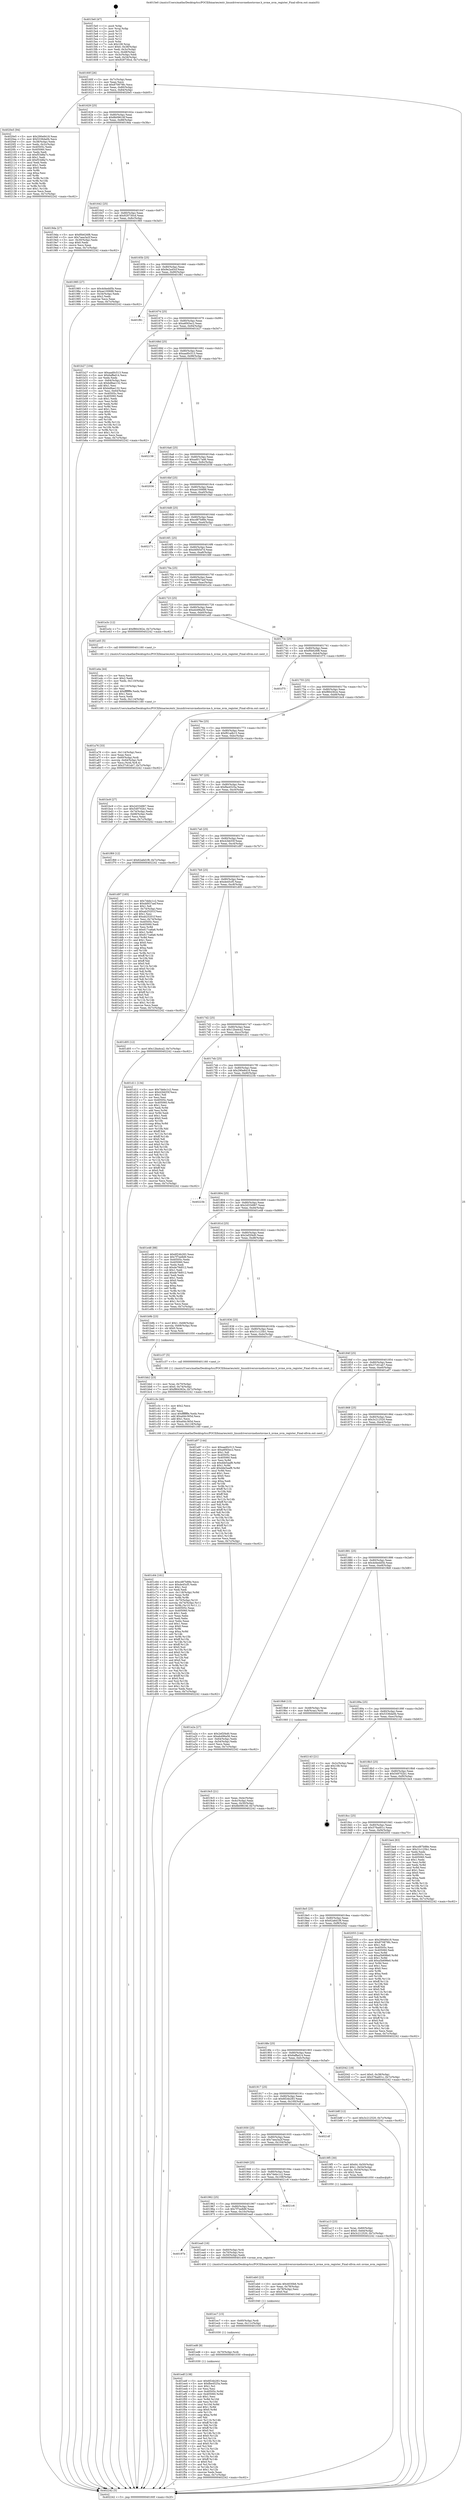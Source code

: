 digraph "0x4015e0" {
  label = "0x4015e0 (/mnt/c/Users/mathe/Desktop/tcc/POCII/binaries/extr_linuxdriversnvmehostnvme.h_nvme_nvm_register_Final-ollvm.out::main(0))"
  labelloc = "t"
  node[shape=record]

  Entry [label="",width=0.3,height=0.3,shape=circle,fillcolor=black,style=filled]
  "0x40160f" [label="{
     0x40160f [26]\l
     | [instrs]\l
     &nbsp;&nbsp;0x40160f \<+3\>: mov -0x7c(%rbp),%eax\l
     &nbsp;&nbsp;0x401612 \<+2\>: mov %eax,%ecx\l
     &nbsp;&nbsp;0x401614 \<+6\>: sub $0x870879fc,%ecx\l
     &nbsp;&nbsp;0x40161a \<+3\>: mov %eax,-0x80(%rbp)\l
     &nbsp;&nbsp;0x40161d \<+6\>: mov %ecx,-0x84(%rbp)\l
     &nbsp;&nbsp;0x401623 \<+6\>: je 00000000004020e5 \<main+0xb05\>\l
  }"]
  "0x4020e5" [label="{
     0x4020e5 [94]\l
     | [instrs]\l
     &nbsp;&nbsp;0x4020e5 \<+5\>: mov $0x290e8418,%eax\l
     &nbsp;&nbsp;0x4020ea \<+5\>: mov $0x5336da0b,%ecx\l
     &nbsp;&nbsp;0x4020ef \<+3\>: mov -0x38(%rbp),%edx\l
     &nbsp;&nbsp;0x4020f2 \<+3\>: mov %edx,-0x2c(%rbp)\l
     &nbsp;&nbsp;0x4020f5 \<+7\>: mov 0x40505c,%edx\l
     &nbsp;&nbsp;0x4020fc \<+7\>: mov 0x405060,%esi\l
     &nbsp;&nbsp;0x402103 \<+2\>: mov %edx,%edi\l
     &nbsp;&nbsp;0x402105 \<+6\>: sub $0xf53d8a7c,%edi\l
     &nbsp;&nbsp;0x40210b \<+3\>: sub $0x1,%edi\l
     &nbsp;&nbsp;0x40210e \<+6\>: add $0xf53d8a7c,%edi\l
     &nbsp;&nbsp;0x402114 \<+3\>: imul %edi,%edx\l
     &nbsp;&nbsp;0x402117 \<+3\>: and $0x1,%edx\l
     &nbsp;&nbsp;0x40211a \<+3\>: cmp $0x0,%edx\l
     &nbsp;&nbsp;0x40211d \<+4\>: sete %r8b\l
     &nbsp;&nbsp;0x402121 \<+3\>: cmp $0xa,%esi\l
     &nbsp;&nbsp;0x402124 \<+4\>: setl %r9b\l
     &nbsp;&nbsp;0x402128 \<+3\>: mov %r8b,%r10b\l
     &nbsp;&nbsp;0x40212b \<+3\>: and %r9b,%r10b\l
     &nbsp;&nbsp;0x40212e \<+3\>: xor %r9b,%r8b\l
     &nbsp;&nbsp;0x402131 \<+3\>: or %r8b,%r10b\l
     &nbsp;&nbsp;0x402134 \<+4\>: test $0x1,%r10b\l
     &nbsp;&nbsp;0x402138 \<+3\>: cmovne %ecx,%eax\l
     &nbsp;&nbsp;0x40213b \<+3\>: mov %eax,-0x7c(%rbp)\l
     &nbsp;&nbsp;0x40213e \<+5\>: jmp 0000000000402242 \<main+0xc62\>\l
  }"]
  "0x401629" [label="{
     0x401629 [25]\l
     | [instrs]\l
     &nbsp;&nbsp;0x401629 \<+5\>: jmp 000000000040162e \<main+0x4e\>\l
     &nbsp;&nbsp;0x40162e \<+3\>: mov -0x80(%rbp),%eax\l
     &nbsp;&nbsp;0x401631 \<+5\>: sub $0x8b09616f,%eax\l
     &nbsp;&nbsp;0x401636 \<+6\>: mov %eax,-0x88(%rbp)\l
     &nbsp;&nbsp;0x40163c \<+6\>: je 00000000004019da \<main+0x3fa\>\l
  }"]
  Exit [label="",width=0.3,height=0.3,shape=circle,fillcolor=black,style=filled,peripheries=2]
  "0x4019da" [label="{
     0x4019da [27]\l
     | [instrs]\l
     &nbsp;&nbsp;0x4019da \<+5\>: mov $0xf0b626f8,%eax\l
     &nbsp;&nbsp;0x4019df \<+5\>: mov $0x7aea3a2f,%ecx\l
     &nbsp;&nbsp;0x4019e4 \<+3\>: mov -0x30(%rbp),%edx\l
     &nbsp;&nbsp;0x4019e7 \<+3\>: cmp $0x0,%edx\l
     &nbsp;&nbsp;0x4019ea \<+3\>: cmove %ecx,%eax\l
     &nbsp;&nbsp;0x4019ed \<+3\>: mov %eax,-0x7c(%rbp)\l
     &nbsp;&nbsp;0x4019f0 \<+5\>: jmp 0000000000402242 \<main+0xc62\>\l
  }"]
  "0x401642" [label="{
     0x401642 [25]\l
     | [instrs]\l
     &nbsp;&nbsp;0x401642 \<+5\>: jmp 0000000000401647 \<main+0x67\>\l
     &nbsp;&nbsp;0x401647 \<+3\>: mov -0x80(%rbp),%eax\l
     &nbsp;&nbsp;0x40164a \<+5\>: sub $0x929730cd,%eax\l
     &nbsp;&nbsp;0x40164f \<+6\>: mov %eax,-0x8c(%rbp)\l
     &nbsp;&nbsp;0x401655 \<+6\>: je 0000000000401985 \<main+0x3a5\>\l
  }"]
  "0x401edf" [label="{
     0x401edf [138]\l
     | [instrs]\l
     &nbsp;&nbsp;0x401edf \<+5\>: mov $0x6f24b283,%eax\l
     &nbsp;&nbsp;0x401ee4 \<+5\>: mov $0xfbe4525a,%edx\l
     &nbsp;&nbsp;0x401ee9 \<+2\>: mov $0x1,%cl\l
     &nbsp;&nbsp;0x401eeb \<+2\>: xor %esi,%esi\l
     &nbsp;&nbsp;0x401eed \<+8\>: mov 0x40505c,%r8d\l
     &nbsp;&nbsp;0x401ef5 \<+8\>: mov 0x405060,%r9d\l
     &nbsp;&nbsp;0x401efd \<+3\>: sub $0x1,%esi\l
     &nbsp;&nbsp;0x401f00 \<+3\>: mov %r8d,%r10d\l
     &nbsp;&nbsp;0x401f03 \<+3\>: add %esi,%r10d\l
     &nbsp;&nbsp;0x401f06 \<+4\>: imul %r10d,%r8d\l
     &nbsp;&nbsp;0x401f0a \<+4\>: and $0x1,%r8d\l
     &nbsp;&nbsp;0x401f0e \<+4\>: cmp $0x0,%r8d\l
     &nbsp;&nbsp;0x401f12 \<+4\>: sete %r11b\l
     &nbsp;&nbsp;0x401f16 \<+4\>: cmp $0xa,%r9d\l
     &nbsp;&nbsp;0x401f1a \<+3\>: setl %bl\l
     &nbsp;&nbsp;0x401f1d \<+3\>: mov %r11b,%r14b\l
     &nbsp;&nbsp;0x401f20 \<+4\>: xor $0xff,%r14b\l
     &nbsp;&nbsp;0x401f24 \<+3\>: mov %bl,%r15b\l
     &nbsp;&nbsp;0x401f27 \<+4\>: xor $0xff,%r15b\l
     &nbsp;&nbsp;0x401f2b \<+3\>: xor $0x0,%cl\l
     &nbsp;&nbsp;0x401f2e \<+3\>: mov %r14b,%r12b\l
     &nbsp;&nbsp;0x401f31 \<+4\>: and $0x0,%r12b\l
     &nbsp;&nbsp;0x401f35 \<+3\>: and %cl,%r11b\l
     &nbsp;&nbsp;0x401f38 \<+3\>: mov %r15b,%r13b\l
     &nbsp;&nbsp;0x401f3b \<+4\>: and $0x0,%r13b\l
     &nbsp;&nbsp;0x401f3f \<+2\>: and %cl,%bl\l
     &nbsp;&nbsp;0x401f41 \<+3\>: or %r11b,%r12b\l
     &nbsp;&nbsp;0x401f44 \<+3\>: or %bl,%r13b\l
     &nbsp;&nbsp;0x401f47 \<+3\>: xor %r13b,%r12b\l
     &nbsp;&nbsp;0x401f4a \<+3\>: or %r15b,%r14b\l
     &nbsp;&nbsp;0x401f4d \<+4\>: xor $0xff,%r14b\l
     &nbsp;&nbsp;0x401f51 \<+3\>: or $0x0,%cl\l
     &nbsp;&nbsp;0x401f54 \<+3\>: and %cl,%r14b\l
     &nbsp;&nbsp;0x401f57 \<+3\>: or %r14b,%r12b\l
     &nbsp;&nbsp;0x401f5a \<+4\>: test $0x1,%r12b\l
     &nbsp;&nbsp;0x401f5e \<+3\>: cmovne %edx,%eax\l
     &nbsp;&nbsp;0x401f61 \<+3\>: mov %eax,-0x7c(%rbp)\l
     &nbsp;&nbsp;0x401f64 \<+5\>: jmp 0000000000402242 \<main+0xc62\>\l
  }"]
  "0x401985" [label="{
     0x401985 [27]\l
     | [instrs]\l
     &nbsp;&nbsp;0x401985 \<+5\>: mov $0x4d4edd5b,%eax\l
     &nbsp;&nbsp;0x40198a \<+5\>: mov $0xae100688,%ecx\l
     &nbsp;&nbsp;0x40198f \<+3\>: mov -0x34(%rbp),%edx\l
     &nbsp;&nbsp;0x401992 \<+3\>: cmp $0x2,%edx\l
     &nbsp;&nbsp;0x401995 \<+3\>: cmovne %ecx,%eax\l
     &nbsp;&nbsp;0x401998 \<+3\>: mov %eax,-0x7c(%rbp)\l
     &nbsp;&nbsp;0x40199b \<+5\>: jmp 0000000000402242 \<main+0xc62\>\l
  }"]
  "0x40165b" [label="{
     0x40165b [25]\l
     | [instrs]\l
     &nbsp;&nbsp;0x40165b \<+5\>: jmp 0000000000401660 \<main+0x80\>\l
     &nbsp;&nbsp;0x401660 \<+3\>: mov -0x80(%rbp),%eax\l
     &nbsp;&nbsp;0x401663 \<+5\>: sub $0x9e2a45cf,%eax\l
     &nbsp;&nbsp;0x401668 \<+6\>: mov %eax,-0x90(%rbp)\l
     &nbsp;&nbsp;0x40166e \<+6\>: je 0000000000401f81 \<main+0x9a1\>\l
  }"]
  "0x402242" [label="{
     0x402242 [5]\l
     | [instrs]\l
     &nbsp;&nbsp;0x402242 \<+5\>: jmp 000000000040160f \<main+0x2f\>\l
  }"]
  "0x4015e0" [label="{
     0x4015e0 [47]\l
     | [instrs]\l
     &nbsp;&nbsp;0x4015e0 \<+1\>: push %rbp\l
     &nbsp;&nbsp;0x4015e1 \<+3\>: mov %rsp,%rbp\l
     &nbsp;&nbsp;0x4015e4 \<+2\>: push %r15\l
     &nbsp;&nbsp;0x4015e6 \<+2\>: push %r14\l
     &nbsp;&nbsp;0x4015e8 \<+2\>: push %r13\l
     &nbsp;&nbsp;0x4015ea \<+2\>: push %r12\l
     &nbsp;&nbsp;0x4015ec \<+1\>: push %rbx\l
     &nbsp;&nbsp;0x4015ed \<+7\>: sub $0x108,%rsp\l
     &nbsp;&nbsp;0x4015f4 \<+7\>: movl $0x0,-0x38(%rbp)\l
     &nbsp;&nbsp;0x4015fb \<+3\>: mov %edi,-0x3c(%rbp)\l
     &nbsp;&nbsp;0x4015fe \<+4\>: mov %rsi,-0x48(%rbp)\l
     &nbsp;&nbsp;0x401602 \<+3\>: mov -0x3c(%rbp),%edi\l
     &nbsp;&nbsp;0x401605 \<+3\>: mov %edi,-0x34(%rbp)\l
     &nbsp;&nbsp;0x401608 \<+7\>: movl $0x929730cd,-0x7c(%rbp)\l
  }"]
  "0x401ed6" [label="{
     0x401ed6 [9]\l
     | [instrs]\l
     &nbsp;&nbsp;0x401ed6 \<+4\>: mov -0x70(%rbp),%rdi\l
     &nbsp;&nbsp;0x401eda \<+5\>: call 0000000000401030 \<free@plt\>\l
     | [calls]\l
     &nbsp;&nbsp;0x401030 \{1\} (unknown)\l
  }"]
  "0x401f81" [label="{
     0x401f81\l
  }", style=dashed]
  "0x401674" [label="{
     0x401674 [25]\l
     | [instrs]\l
     &nbsp;&nbsp;0x401674 \<+5\>: jmp 0000000000401679 \<main+0x99\>\l
     &nbsp;&nbsp;0x401679 \<+3\>: mov -0x80(%rbp),%eax\l
     &nbsp;&nbsp;0x40167c \<+5\>: sub $0xa6f45ec2,%eax\l
     &nbsp;&nbsp;0x401681 \<+6\>: mov %eax,-0x94(%rbp)\l
     &nbsp;&nbsp;0x401687 \<+6\>: je 0000000000401b27 \<main+0x547\>\l
  }"]
  "0x401ec7" [label="{
     0x401ec7 [15]\l
     | [instrs]\l
     &nbsp;&nbsp;0x401ec7 \<+4\>: mov -0x60(%rbp),%rdi\l
     &nbsp;&nbsp;0x401ecb \<+6\>: mov %eax,-0x11c(%rbp)\l
     &nbsp;&nbsp;0x401ed1 \<+5\>: call 0000000000401030 \<free@plt\>\l
     | [calls]\l
     &nbsp;&nbsp;0x401030 \{1\} (unknown)\l
  }"]
  "0x401b27" [label="{
     0x401b27 [104]\l
     | [instrs]\l
     &nbsp;&nbsp;0x401b27 \<+5\>: mov $0xaad0c513,%eax\l
     &nbsp;&nbsp;0x401b2c \<+5\>: mov $0x6affad14,%ecx\l
     &nbsp;&nbsp;0x401b31 \<+2\>: xor %edx,%edx\l
     &nbsp;&nbsp;0x401b33 \<+3\>: mov -0x64(%rbp),%esi\l
     &nbsp;&nbsp;0x401b36 \<+6\>: sub $0xbd8ae132,%esi\l
     &nbsp;&nbsp;0x401b3c \<+3\>: add $0x1,%esi\l
     &nbsp;&nbsp;0x401b3f \<+6\>: add $0xbd8ae132,%esi\l
     &nbsp;&nbsp;0x401b45 \<+3\>: mov %esi,-0x64(%rbp)\l
     &nbsp;&nbsp;0x401b48 \<+7\>: mov 0x40505c,%esi\l
     &nbsp;&nbsp;0x401b4f \<+7\>: mov 0x405060,%edi\l
     &nbsp;&nbsp;0x401b56 \<+3\>: sub $0x1,%edx\l
     &nbsp;&nbsp;0x401b59 \<+3\>: mov %esi,%r8d\l
     &nbsp;&nbsp;0x401b5c \<+3\>: add %edx,%r8d\l
     &nbsp;&nbsp;0x401b5f \<+4\>: imul %r8d,%esi\l
     &nbsp;&nbsp;0x401b63 \<+3\>: and $0x1,%esi\l
     &nbsp;&nbsp;0x401b66 \<+3\>: cmp $0x0,%esi\l
     &nbsp;&nbsp;0x401b69 \<+4\>: sete %r9b\l
     &nbsp;&nbsp;0x401b6d \<+3\>: cmp $0xa,%edi\l
     &nbsp;&nbsp;0x401b70 \<+4\>: setl %r10b\l
     &nbsp;&nbsp;0x401b74 \<+3\>: mov %r9b,%r11b\l
     &nbsp;&nbsp;0x401b77 \<+3\>: and %r10b,%r11b\l
     &nbsp;&nbsp;0x401b7a \<+3\>: xor %r10b,%r9b\l
     &nbsp;&nbsp;0x401b7d \<+3\>: or %r9b,%r11b\l
     &nbsp;&nbsp;0x401b80 \<+4\>: test $0x1,%r11b\l
     &nbsp;&nbsp;0x401b84 \<+3\>: cmovne %ecx,%eax\l
     &nbsp;&nbsp;0x401b87 \<+3\>: mov %eax,-0x7c(%rbp)\l
     &nbsp;&nbsp;0x401b8a \<+5\>: jmp 0000000000402242 \<main+0xc62\>\l
  }"]
  "0x40168d" [label="{
     0x40168d [25]\l
     | [instrs]\l
     &nbsp;&nbsp;0x40168d \<+5\>: jmp 0000000000401692 \<main+0xb2\>\l
     &nbsp;&nbsp;0x401692 \<+3\>: mov -0x80(%rbp),%eax\l
     &nbsp;&nbsp;0x401695 \<+5\>: sub $0xaad0c513,%eax\l
     &nbsp;&nbsp;0x40169a \<+6\>: mov %eax,-0x98(%rbp)\l
     &nbsp;&nbsp;0x4016a0 \<+6\>: je 0000000000402158 \<main+0xb78\>\l
  }"]
  "0x401eb0" [label="{
     0x401eb0 [23]\l
     | [instrs]\l
     &nbsp;&nbsp;0x401eb0 \<+10\>: movabs $0x4030b6,%rdi\l
     &nbsp;&nbsp;0x401eba \<+3\>: mov %eax,-0x78(%rbp)\l
     &nbsp;&nbsp;0x401ebd \<+3\>: mov -0x78(%rbp),%esi\l
     &nbsp;&nbsp;0x401ec0 \<+2\>: mov $0x0,%al\l
     &nbsp;&nbsp;0x401ec2 \<+5\>: call 0000000000401040 \<printf@plt\>\l
     | [calls]\l
     &nbsp;&nbsp;0x401040 \{1\} (unknown)\l
  }"]
  "0x402158" [label="{
     0x402158\l
  }", style=dashed]
  "0x4016a6" [label="{
     0x4016a6 [25]\l
     | [instrs]\l
     &nbsp;&nbsp;0x4016a6 \<+5\>: jmp 00000000004016ab \<main+0xcb\>\l
     &nbsp;&nbsp;0x4016ab \<+3\>: mov -0x80(%rbp),%eax\l
     &nbsp;&nbsp;0x4016ae \<+5\>: sub $0xad017ad6,%eax\l
     &nbsp;&nbsp;0x4016b3 \<+6\>: mov %eax,-0x9c(%rbp)\l
     &nbsp;&nbsp;0x4016b9 \<+6\>: je 0000000000402036 \<main+0xa56\>\l
  }"]
  "0x40197b" [label="{
     0x40197b\l
  }", style=dashed]
  "0x402036" [label="{
     0x402036\l
  }", style=dashed]
  "0x4016bf" [label="{
     0x4016bf [25]\l
     | [instrs]\l
     &nbsp;&nbsp;0x4016bf \<+5\>: jmp 00000000004016c4 \<main+0xe4\>\l
     &nbsp;&nbsp;0x4016c4 \<+3\>: mov -0x80(%rbp),%eax\l
     &nbsp;&nbsp;0x4016c7 \<+5\>: sub $0xae100688,%eax\l
     &nbsp;&nbsp;0x4016cc \<+6\>: mov %eax,-0xa0(%rbp)\l
     &nbsp;&nbsp;0x4016d2 \<+6\>: je 00000000004019a0 \<main+0x3c0\>\l
  }"]
  "0x401ea0" [label="{
     0x401ea0 [16]\l
     | [instrs]\l
     &nbsp;&nbsp;0x401ea0 \<+4\>: mov -0x60(%rbp),%rdi\l
     &nbsp;&nbsp;0x401ea4 \<+4\>: mov -0x70(%rbp),%rsi\l
     &nbsp;&nbsp;0x401ea8 \<+3\>: mov -0x50(%rbp),%edx\l
     &nbsp;&nbsp;0x401eab \<+5\>: call 0000000000401400 \<nvme_nvm_register\>\l
     | [calls]\l
     &nbsp;&nbsp;0x401400 \{1\} (/mnt/c/Users/mathe/Desktop/tcc/POCII/binaries/extr_linuxdriversnvmehostnvme.h_nvme_nvm_register_Final-ollvm.out::nvme_nvm_register)\l
  }"]
  "0x4019a0" [label="{
     0x4019a0\l
  }", style=dashed]
  "0x4016d8" [label="{
     0x4016d8 [25]\l
     | [instrs]\l
     &nbsp;&nbsp;0x4016d8 \<+5\>: jmp 00000000004016dd \<main+0xfd\>\l
     &nbsp;&nbsp;0x4016dd \<+3\>: mov -0x80(%rbp),%eax\l
     &nbsp;&nbsp;0x4016e0 \<+5\>: sub $0xcd87b88e,%eax\l
     &nbsp;&nbsp;0x4016e5 \<+6\>: mov %eax,-0xa4(%rbp)\l
     &nbsp;&nbsp;0x4016eb \<+6\>: je 0000000000402171 \<main+0xb91\>\l
  }"]
  "0x401962" [label="{
     0x401962 [25]\l
     | [instrs]\l
     &nbsp;&nbsp;0x401962 \<+5\>: jmp 0000000000401967 \<main+0x387\>\l
     &nbsp;&nbsp;0x401967 \<+3\>: mov -0x80(%rbp),%eax\l
     &nbsp;&nbsp;0x40196a \<+5\>: sub $0x7f7ee8d9,%eax\l
     &nbsp;&nbsp;0x40196f \<+6\>: mov %eax,-0x10c(%rbp)\l
     &nbsp;&nbsp;0x401975 \<+6\>: je 0000000000401ea0 \<main+0x8c0\>\l
  }"]
  "0x402171" [label="{
     0x402171\l
  }", style=dashed]
  "0x4016f1" [label="{
     0x4016f1 [25]\l
     | [instrs]\l
     &nbsp;&nbsp;0x4016f1 \<+5\>: jmp 00000000004016f6 \<main+0x116\>\l
     &nbsp;&nbsp;0x4016f6 \<+3\>: mov -0x80(%rbp),%eax\l
     &nbsp;&nbsp;0x4016f9 \<+5\>: sub $0xd4f45d7d,%eax\l
     &nbsp;&nbsp;0x4016fe \<+6\>: mov %eax,-0xa8(%rbp)\l
     &nbsp;&nbsp;0x401704 \<+6\>: je 0000000000401fd9 \<main+0x9f9\>\l
  }"]
  "0x4021c6" [label="{
     0x4021c6\l
  }", style=dashed]
  "0x401fd9" [label="{
     0x401fd9\l
  }", style=dashed]
  "0x40170a" [label="{
     0x40170a [25]\l
     | [instrs]\l
     &nbsp;&nbsp;0x40170a \<+5\>: jmp 000000000040170f \<main+0x12f\>\l
     &nbsp;&nbsp;0x40170f \<+3\>: mov -0x80(%rbp),%eax\l
     &nbsp;&nbsp;0x401712 \<+5\>: sub $0xdd937aef,%eax\l
     &nbsp;&nbsp;0x401717 \<+6\>: mov %eax,-0xac(%rbp)\l
     &nbsp;&nbsp;0x40171d \<+6\>: je 0000000000401e3c \<main+0x85c\>\l
  }"]
  "0x401c64" [label="{
     0x401c64 [161]\l
     | [instrs]\l
     &nbsp;&nbsp;0x401c64 \<+5\>: mov $0xcd87b88e,%ecx\l
     &nbsp;&nbsp;0x401c69 \<+5\>: mov $0xde45cf5,%edx\l
     &nbsp;&nbsp;0x401c6e \<+3\>: mov $0x1,%sil\l
     &nbsp;&nbsp;0x401c71 \<+2\>: xor %edi,%edi\l
     &nbsp;&nbsp;0x401c73 \<+7\>: mov -0x118(%rbp),%r8d\l
     &nbsp;&nbsp;0x401c7a \<+4\>: imul %eax,%r8d\l
     &nbsp;&nbsp;0x401c7e \<+3\>: mov %r8b,%r9b\l
     &nbsp;&nbsp;0x401c81 \<+4\>: mov -0x70(%rbp),%r10\l
     &nbsp;&nbsp;0x401c85 \<+4\>: movslq -0x74(%rbp),%r11\l
     &nbsp;&nbsp;0x401c89 \<+4\>: mov %r9b,(%r10,%r11,1)\l
     &nbsp;&nbsp;0x401c8d \<+7\>: mov 0x40505c,%eax\l
     &nbsp;&nbsp;0x401c94 \<+8\>: mov 0x405060,%r8d\l
     &nbsp;&nbsp;0x401c9c \<+3\>: sub $0x1,%edi\l
     &nbsp;&nbsp;0x401c9f \<+2\>: mov %eax,%ebx\l
     &nbsp;&nbsp;0x401ca1 \<+2\>: add %edi,%ebx\l
     &nbsp;&nbsp;0x401ca3 \<+3\>: imul %ebx,%eax\l
     &nbsp;&nbsp;0x401ca6 \<+3\>: and $0x1,%eax\l
     &nbsp;&nbsp;0x401ca9 \<+3\>: cmp $0x0,%eax\l
     &nbsp;&nbsp;0x401cac \<+4\>: sete %r9b\l
     &nbsp;&nbsp;0x401cb0 \<+4\>: cmp $0xa,%r8d\l
     &nbsp;&nbsp;0x401cb4 \<+4\>: setl %r14b\l
     &nbsp;&nbsp;0x401cb8 \<+3\>: mov %r9b,%r15b\l
     &nbsp;&nbsp;0x401cbb \<+4\>: xor $0xff,%r15b\l
     &nbsp;&nbsp;0x401cbf \<+3\>: mov %r14b,%r12b\l
     &nbsp;&nbsp;0x401cc2 \<+4\>: xor $0xff,%r12b\l
     &nbsp;&nbsp;0x401cc6 \<+4\>: xor $0x0,%sil\l
     &nbsp;&nbsp;0x401cca \<+3\>: mov %r15b,%r13b\l
     &nbsp;&nbsp;0x401ccd \<+4\>: and $0x0,%r13b\l
     &nbsp;&nbsp;0x401cd1 \<+3\>: and %sil,%r9b\l
     &nbsp;&nbsp;0x401cd4 \<+3\>: mov %r12b,%al\l
     &nbsp;&nbsp;0x401cd7 \<+2\>: and $0x0,%al\l
     &nbsp;&nbsp;0x401cd9 \<+3\>: and %sil,%r14b\l
     &nbsp;&nbsp;0x401cdc \<+3\>: or %r9b,%r13b\l
     &nbsp;&nbsp;0x401cdf \<+3\>: or %r14b,%al\l
     &nbsp;&nbsp;0x401ce2 \<+3\>: xor %al,%r13b\l
     &nbsp;&nbsp;0x401ce5 \<+3\>: or %r12b,%r15b\l
     &nbsp;&nbsp;0x401ce8 \<+4\>: xor $0xff,%r15b\l
     &nbsp;&nbsp;0x401cec \<+4\>: or $0x0,%sil\l
     &nbsp;&nbsp;0x401cf0 \<+3\>: and %sil,%r15b\l
     &nbsp;&nbsp;0x401cf3 \<+3\>: or %r15b,%r13b\l
     &nbsp;&nbsp;0x401cf6 \<+4\>: test $0x1,%r13b\l
     &nbsp;&nbsp;0x401cfa \<+3\>: cmovne %edx,%ecx\l
     &nbsp;&nbsp;0x401cfd \<+3\>: mov %ecx,-0x7c(%rbp)\l
     &nbsp;&nbsp;0x401d00 \<+5\>: jmp 0000000000402242 \<main+0xc62\>\l
  }"]
  "0x401e3c" [label="{
     0x401e3c [12]\l
     | [instrs]\l
     &nbsp;&nbsp;0x401e3c \<+7\>: movl $0xf864362e,-0x7c(%rbp)\l
     &nbsp;&nbsp;0x401e43 \<+5\>: jmp 0000000000402242 \<main+0xc62\>\l
  }"]
  "0x401723" [label="{
     0x401723 [25]\l
     | [instrs]\l
     &nbsp;&nbsp;0x401723 \<+5\>: jmp 0000000000401728 \<main+0x148\>\l
     &nbsp;&nbsp;0x401728 \<+3\>: mov -0x80(%rbp),%eax\l
     &nbsp;&nbsp;0x40172b \<+5\>: sub $0xeb496a56,%eax\l
     &nbsp;&nbsp;0x401730 \<+6\>: mov %eax,-0xb0(%rbp)\l
     &nbsp;&nbsp;0x401736 \<+6\>: je 0000000000401a45 \<main+0x465\>\l
  }"]
  "0x401c3c" [label="{
     0x401c3c [40]\l
     | [instrs]\l
     &nbsp;&nbsp;0x401c3c \<+5\>: mov $0x2,%ecx\l
     &nbsp;&nbsp;0x401c41 \<+1\>: cltd\l
     &nbsp;&nbsp;0x401c42 \<+2\>: idiv %ecx\l
     &nbsp;&nbsp;0x401c44 \<+6\>: imul $0xfffffffe,%edx,%ecx\l
     &nbsp;&nbsp;0x401c4a \<+6\>: add $0xa0dc365d,%ecx\l
     &nbsp;&nbsp;0x401c50 \<+3\>: add $0x1,%ecx\l
     &nbsp;&nbsp;0x401c53 \<+6\>: sub $0xa0dc365d,%ecx\l
     &nbsp;&nbsp;0x401c59 \<+6\>: mov %ecx,-0x118(%rbp)\l
     &nbsp;&nbsp;0x401c5f \<+5\>: call 0000000000401160 \<next_i\>\l
     | [calls]\l
     &nbsp;&nbsp;0x401160 \{1\} (/mnt/c/Users/mathe/Desktop/tcc/POCII/binaries/extr_linuxdriversnvmehostnvme.h_nvme_nvm_register_Final-ollvm.out::next_i)\l
  }"]
  "0x401a45" [label="{
     0x401a45 [5]\l
     | [instrs]\l
     &nbsp;&nbsp;0x401a45 \<+5\>: call 0000000000401160 \<next_i\>\l
     | [calls]\l
     &nbsp;&nbsp;0x401160 \{1\} (/mnt/c/Users/mathe/Desktop/tcc/POCII/binaries/extr_linuxdriversnvmehostnvme.h_nvme_nvm_register_Final-ollvm.out::next_i)\l
  }"]
  "0x40173c" [label="{
     0x40173c [25]\l
     | [instrs]\l
     &nbsp;&nbsp;0x40173c \<+5\>: jmp 0000000000401741 \<main+0x161\>\l
     &nbsp;&nbsp;0x401741 \<+3\>: mov -0x80(%rbp),%eax\l
     &nbsp;&nbsp;0x401744 \<+5\>: sub $0xf0b626f8,%eax\l
     &nbsp;&nbsp;0x401749 \<+6\>: mov %eax,-0xb4(%rbp)\l
     &nbsp;&nbsp;0x40174f \<+6\>: je 0000000000401f75 \<main+0x995\>\l
  }"]
  "0x401bb2" [label="{
     0x401bb2 [23]\l
     | [instrs]\l
     &nbsp;&nbsp;0x401bb2 \<+4\>: mov %rax,-0x70(%rbp)\l
     &nbsp;&nbsp;0x401bb6 \<+7\>: movl $0x0,-0x74(%rbp)\l
     &nbsp;&nbsp;0x401bbd \<+7\>: movl $0xf864362e,-0x7c(%rbp)\l
     &nbsp;&nbsp;0x401bc4 \<+5\>: jmp 0000000000402242 \<main+0xc62\>\l
  }"]
  "0x401f75" [label="{
     0x401f75\l
  }", style=dashed]
  "0x401755" [label="{
     0x401755 [25]\l
     | [instrs]\l
     &nbsp;&nbsp;0x401755 \<+5\>: jmp 000000000040175a \<main+0x17a\>\l
     &nbsp;&nbsp;0x40175a \<+3\>: mov -0x80(%rbp),%eax\l
     &nbsp;&nbsp;0x40175d \<+5\>: sub $0xf864362e,%eax\l
     &nbsp;&nbsp;0x401762 \<+6\>: mov %eax,-0xb8(%rbp)\l
     &nbsp;&nbsp;0x401768 \<+6\>: je 0000000000401bc9 \<main+0x5e9\>\l
  }"]
  "0x401a76" [label="{
     0x401a76 [33]\l
     | [instrs]\l
     &nbsp;&nbsp;0x401a76 \<+6\>: mov -0x114(%rbp),%ecx\l
     &nbsp;&nbsp;0x401a7c \<+3\>: imul %eax,%ecx\l
     &nbsp;&nbsp;0x401a7f \<+4\>: mov -0x60(%rbp),%rdi\l
     &nbsp;&nbsp;0x401a83 \<+4\>: movslq -0x64(%rbp),%r8\l
     &nbsp;&nbsp;0x401a87 \<+4\>: mov %ecx,(%rdi,%r8,4)\l
     &nbsp;&nbsp;0x401a8b \<+7\>: movl $0x37c61ab7,-0x7c(%rbp)\l
     &nbsp;&nbsp;0x401a92 \<+5\>: jmp 0000000000402242 \<main+0xc62\>\l
  }"]
  "0x401bc9" [label="{
     0x401bc9 [27]\l
     | [instrs]\l
     &nbsp;&nbsp;0x401bc9 \<+5\>: mov $0x2d334967,%eax\l
     &nbsp;&nbsp;0x401bce \<+5\>: mov $0x549702b1,%ecx\l
     &nbsp;&nbsp;0x401bd3 \<+3\>: mov -0x74(%rbp),%edx\l
     &nbsp;&nbsp;0x401bd6 \<+3\>: cmp -0x68(%rbp),%edx\l
     &nbsp;&nbsp;0x401bd9 \<+3\>: cmovl %ecx,%eax\l
     &nbsp;&nbsp;0x401bdc \<+3\>: mov %eax,-0x7c(%rbp)\l
     &nbsp;&nbsp;0x401bdf \<+5\>: jmp 0000000000402242 \<main+0xc62\>\l
  }"]
  "0x40176e" [label="{
     0x40176e [25]\l
     | [instrs]\l
     &nbsp;&nbsp;0x40176e \<+5\>: jmp 0000000000401773 \<main+0x193\>\l
     &nbsp;&nbsp;0x401773 \<+3\>: mov -0x80(%rbp),%eax\l
     &nbsp;&nbsp;0x401776 \<+5\>: sub $0xf91adb15,%eax\l
     &nbsp;&nbsp;0x40177b \<+6\>: mov %eax,-0xbc(%rbp)\l
     &nbsp;&nbsp;0x401781 \<+6\>: je 000000000040222a \<main+0xc4a\>\l
  }"]
  "0x401a4a" [label="{
     0x401a4a [44]\l
     | [instrs]\l
     &nbsp;&nbsp;0x401a4a \<+2\>: xor %ecx,%ecx\l
     &nbsp;&nbsp;0x401a4c \<+5\>: mov $0x2,%edx\l
     &nbsp;&nbsp;0x401a51 \<+6\>: mov %edx,-0x110(%rbp)\l
     &nbsp;&nbsp;0x401a57 \<+1\>: cltd\l
     &nbsp;&nbsp;0x401a58 \<+6\>: mov -0x110(%rbp),%esi\l
     &nbsp;&nbsp;0x401a5e \<+2\>: idiv %esi\l
     &nbsp;&nbsp;0x401a60 \<+6\>: imul $0xfffffffe,%edx,%edx\l
     &nbsp;&nbsp;0x401a66 \<+3\>: sub $0x1,%ecx\l
     &nbsp;&nbsp;0x401a69 \<+2\>: sub %ecx,%edx\l
     &nbsp;&nbsp;0x401a6b \<+6\>: mov %edx,-0x114(%rbp)\l
     &nbsp;&nbsp;0x401a71 \<+5\>: call 0000000000401160 \<next_i\>\l
     | [calls]\l
     &nbsp;&nbsp;0x401160 \{1\} (/mnt/c/Users/mathe/Desktop/tcc/POCII/binaries/extr_linuxdriversnvmehostnvme.h_nvme_nvm_register_Final-ollvm.out::next_i)\l
  }"]
  "0x40222a" [label="{
     0x40222a\l
  }", style=dashed]
  "0x401787" [label="{
     0x401787 [25]\l
     | [instrs]\l
     &nbsp;&nbsp;0x401787 \<+5\>: jmp 000000000040178c \<main+0x1ac\>\l
     &nbsp;&nbsp;0x40178c \<+3\>: mov -0x80(%rbp),%eax\l
     &nbsp;&nbsp;0x40178f \<+5\>: sub $0xfbe4525a,%eax\l
     &nbsp;&nbsp;0x401794 \<+6\>: mov %eax,-0xc0(%rbp)\l
     &nbsp;&nbsp;0x40179a \<+6\>: je 0000000000401f69 \<main+0x989\>\l
  }"]
  "0x401a13" [label="{
     0x401a13 [23]\l
     | [instrs]\l
     &nbsp;&nbsp;0x401a13 \<+4\>: mov %rax,-0x60(%rbp)\l
     &nbsp;&nbsp;0x401a17 \<+7\>: movl $0x0,-0x64(%rbp)\l
     &nbsp;&nbsp;0x401a1e \<+7\>: movl $0x3c212520,-0x7c(%rbp)\l
     &nbsp;&nbsp;0x401a25 \<+5\>: jmp 0000000000402242 \<main+0xc62\>\l
  }"]
  "0x401f69" [label="{
     0x401f69 [12]\l
     | [instrs]\l
     &nbsp;&nbsp;0x401f69 \<+7\>: movl $0x62a6d1f8,-0x7c(%rbp)\l
     &nbsp;&nbsp;0x401f70 \<+5\>: jmp 0000000000402242 \<main+0xc62\>\l
  }"]
  "0x4017a0" [label="{
     0x4017a0 [25]\l
     | [instrs]\l
     &nbsp;&nbsp;0x4017a0 \<+5\>: jmp 00000000004017a5 \<main+0x1c5\>\l
     &nbsp;&nbsp;0x4017a5 \<+3\>: mov -0x80(%rbp),%eax\l
     &nbsp;&nbsp;0x4017a8 \<+5\>: sub $0x42bb55f,%eax\l
     &nbsp;&nbsp;0x4017ad \<+6\>: mov %eax,-0xc4(%rbp)\l
     &nbsp;&nbsp;0x4017b3 \<+6\>: je 0000000000401d97 \<main+0x7b7\>\l
  }"]
  "0x401949" [label="{
     0x401949 [25]\l
     | [instrs]\l
     &nbsp;&nbsp;0x401949 \<+5\>: jmp 000000000040194e \<main+0x36e\>\l
     &nbsp;&nbsp;0x40194e \<+3\>: mov -0x80(%rbp),%eax\l
     &nbsp;&nbsp;0x401951 \<+5\>: sub $0x7debc1c2,%eax\l
     &nbsp;&nbsp;0x401956 \<+6\>: mov %eax,-0x108(%rbp)\l
     &nbsp;&nbsp;0x40195c \<+6\>: je 00000000004021c6 \<main+0xbe6\>\l
  }"]
  "0x401d97" [label="{
     0x401d97 [165]\l
     | [instrs]\l
     &nbsp;&nbsp;0x401d97 \<+5\>: mov $0x7debc1c2,%eax\l
     &nbsp;&nbsp;0x401d9c \<+5\>: mov $0xdd937aef,%ecx\l
     &nbsp;&nbsp;0x401da1 \<+2\>: mov $0x1,%dl\l
     &nbsp;&nbsp;0x401da3 \<+3\>: mov -0x74(%rbp),%esi\l
     &nbsp;&nbsp;0x401da6 \<+6\>: sub $0xab25201f,%esi\l
     &nbsp;&nbsp;0x401dac \<+3\>: add $0x1,%esi\l
     &nbsp;&nbsp;0x401daf \<+6\>: add $0xab25201f,%esi\l
     &nbsp;&nbsp;0x401db5 \<+3\>: mov %esi,-0x74(%rbp)\l
     &nbsp;&nbsp;0x401db8 \<+7\>: mov 0x40505c,%esi\l
     &nbsp;&nbsp;0x401dbf \<+7\>: mov 0x405060,%edi\l
     &nbsp;&nbsp;0x401dc6 \<+3\>: mov %esi,%r8d\l
     &nbsp;&nbsp;0x401dc9 \<+7\>: add $0x617ca6a6,%r8d\l
     &nbsp;&nbsp;0x401dd0 \<+4\>: sub $0x1,%r8d\l
     &nbsp;&nbsp;0x401dd4 \<+7\>: sub $0x617ca6a6,%r8d\l
     &nbsp;&nbsp;0x401ddb \<+4\>: imul %r8d,%esi\l
     &nbsp;&nbsp;0x401ddf \<+3\>: and $0x1,%esi\l
     &nbsp;&nbsp;0x401de2 \<+3\>: cmp $0x0,%esi\l
     &nbsp;&nbsp;0x401de5 \<+4\>: sete %r9b\l
     &nbsp;&nbsp;0x401de9 \<+3\>: cmp $0xa,%edi\l
     &nbsp;&nbsp;0x401dec \<+4\>: setl %r10b\l
     &nbsp;&nbsp;0x401df0 \<+3\>: mov %r9b,%r11b\l
     &nbsp;&nbsp;0x401df3 \<+4\>: xor $0xff,%r11b\l
     &nbsp;&nbsp;0x401df7 \<+3\>: mov %r10b,%bl\l
     &nbsp;&nbsp;0x401dfa \<+3\>: xor $0xff,%bl\l
     &nbsp;&nbsp;0x401dfd \<+3\>: xor $0x0,%dl\l
     &nbsp;&nbsp;0x401e00 \<+3\>: mov %r11b,%r14b\l
     &nbsp;&nbsp;0x401e03 \<+4\>: and $0x0,%r14b\l
     &nbsp;&nbsp;0x401e07 \<+3\>: and %dl,%r9b\l
     &nbsp;&nbsp;0x401e0a \<+3\>: mov %bl,%r15b\l
     &nbsp;&nbsp;0x401e0d \<+4\>: and $0x0,%r15b\l
     &nbsp;&nbsp;0x401e11 \<+3\>: and %dl,%r10b\l
     &nbsp;&nbsp;0x401e14 \<+3\>: or %r9b,%r14b\l
     &nbsp;&nbsp;0x401e17 \<+3\>: or %r10b,%r15b\l
     &nbsp;&nbsp;0x401e1a \<+3\>: xor %r15b,%r14b\l
     &nbsp;&nbsp;0x401e1d \<+3\>: or %bl,%r11b\l
     &nbsp;&nbsp;0x401e20 \<+4\>: xor $0xff,%r11b\l
     &nbsp;&nbsp;0x401e24 \<+3\>: or $0x0,%dl\l
     &nbsp;&nbsp;0x401e27 \<+3\>: and %dl,%r11b\l
     &nbsp;&nbsp;0x401e2a \<+3\>: or %r11b,%r14b\l
     &nbsp;&nbsp;0x401e2d \<+4\>: test $0x1,%r14b\l
     &nbsp;&nbsp;0x401e31 \<+3\>: cmovne %ecx,%eax\l
     &nbsp;&nbsp;0x401e34 \<+3\>: mov %eax,-0x7c(%rbp)\l
     &nbsp;&nbsp;0x401e37 \<+5\>: jmp 0000000000402242 \<main+0xc62\>\l
  }"]
  "0x4017b9" [label="{
     0x4017b9 [25]\l
     | [instrs]\l
     &nbsp;&nbsp;0x4017b9 \<+5\>: jmp 00000000004017be \<main+0x1de\>\l
     &nbsp;&nbsp;0x4017be \<+3\>: mov -0x80(%rbp),%eax\l
     &nbsp;&nbsp;0x4017c1 \<+5\>: sub $0xde45cf5,%eax\l
     &nbsp;&nbsp;0x4017c6 \<+6\>: mov %eax,-0xc8(%rbp)\l
     &nbsp;&nbsp;0x4017cc \<+6\>: je 0000000000401d05 \<main+0x725\>\l
  }"]
  "0x4019f5" [label="{
     0x4019f5 [30]\l
     | [instrs]\l
     &nbsp;&nbsp;0x4019f5 \<+7\>: movl $0x64,-0x50(%rbp)\l
     &nbsp;&nbsp;0x4019fc \<+7\>: movl $0x1,-0x54(%rbp)\l
     &nbsp;&nbsp;0x401a03 \<+4\>: movslq -0x54(%rbp),%rax\l
     &nbsp;&nbsp;0x401a07 \<+4\>: shl $0x2,%rax\l
     &nbsp;&nbsp;0x401a0b \<+3\>: mov %rax,%rdi\l
     &nbsp;&nbsp;0x401a0e \<+5\>: call 0000000000401050 \<malloc@plt\>\l
     | [calls]\l
     &nbsp;&nbsp;0x401050 \{1\} (unknown)\l
  }"]
  "0x401d05" [label="{
     0x401d05 [12]\l
     | [instrs]\l
     &nbsp;&nbsp;0x401d05 \<+7\>: movl $0x12ba4ca2,-0x7c(%rbp)\l
     &nbsp;&nbsp;0x401d0c \<+5\>: jmp 0000000000402242 \<main+0xc62\>\l
  }"]
  "0x4017d2" [label="{
     0x4017d2 [25]\l
     | [instrs]\l
     &nbsp;&nbsp;0x4017d2 \<+5\>: jmp 00000000004017d7 \<main+0x1f7\>\l
     &nbsp;&nbsp;0x4017d7 \<+3\>: mov -0x80(%rbp),%eax\l
     &nbsp;&nbsp;0x4017da \<+5\>: sub $0x12ba4ca2,%eax\l
     &nbsp;&nbsp;0x4017df \<+6\>: mov %eax,-0xcc(%rbp)\l
     &nbsp;&nbsp;0x4017e5 \<+6\>: je 0000000000401d11 \<main+0x731\>\l
  }"]
  "0x401930" [label="{
     0x401930 [25]\l
     | [instrs]\l
     &nbsp;&nbsp;0x401930 \<+5\>: jmp 0000000000401935 \<main+0x355\>\l
     &nbsp;&nbsp;0x401935 \<+3\>: mov -0x80(%rbp),%eax\l
     &nbsp;&nbsp;0x401938 \<+5\>: sub $0x7aea3a2f,%eax\l
     &nbsp;&nbsp;0x40193d \<+6\>: mov %eax,-0x104(%rbp)\l
     &nbsp;&nbsp;0x401943 \<+6\>: je 00000000004019f5 \<main+0x415\>\l
  }"]
  "0x401d11" [label="{
     0x401d11 [134]\l
     | [instrs]\l
     &nbsp;&nbsp;0x401d11 \<+5\>: mov $0x7debc1c2,%eax\l
     &nbsp;&nbsp;0x401d16 \<+5\>: mov $0x42bb55f,%ecx\l
     &nbsp;&nbsp;0x401d1b \<+2\>: mov $0x1,%dl\l
     &nbsp;&nbsp;0x401d1d \<+2\>: xor %esi,%esi\l
     &nbsp;&nbsp;0x401d1f \<+7\>: mov 0x40505c,%edi\l
     &nbsp;&nbsp;0x401d26 \<+8\>: mov 0x405060,%r8d\l
     &nbsp;&nbsp;0x401d2e \<+3\>: sub $0x1,%esi\l
     &nbsp;&nbsp;0x401d31 \<+3\>: mov %edi,%r9d\l
     &nbsp;&nbsp;0x401d34 \<+3\>: add %esi,%r9d\l
     &nbsp;&nbsp;0x401d37 \<+4\>: imul %r9d,%edi\l
     &nbsp;&nbsp;0x401d3b \<+3\>: and $0x1,%edi\l
     &nbsp;&nbsp;0x401d3e \<+3\>: cmp $0x0,%edi\l
     &nbsp;&nbsp;0x401d41 \<+4\>: sete %r10b\l
     &nbsp;&nbsp;0x401d45 \<+4\>: cmp $0xa,%r8d\l
     &nbsp;&nbsp;0x401d49 \<+4\>: setl %r11b\l
     &nbsp;&nbsp;0x401d4d \<+3\>: mov %r10b,%bl\l
     &nbsp;&nbsp;0x401d50 \<+3\>: xor $0xff,%bl\l
     &nbsp;&nbsp;0x401d53 \<+3\>: mov %r11b,%r14b\l
     &nbsp;&nbsp;0x401d56 \<+4\>: xor $0xff,%r14b\l
     &nbsp;&nbsp;0x401d5a \<+3\>: xor $0x0,%dl\l
     &nbsp;&nbsp;0x401d5d \<+3\>: mov %bl,%r15b\l
     &nbsp;&nbsp;0x401d60 \<+4\>: and $0x0,%r15b\l
     &nbsp;&nbsp;0x401d64 \<+3\>: and %dl,%r10b\l
     &nbsp;&nbsp;0x401d67 \<+3\>: mov %r14b,%r12b\l
     &nbsp;&nbsp;0x401d6a \<+4\>: and $0x0,%r12b\l
     &nbsp;&nbsp;0x401d6e \<+3\>: and %dl,%r11b\l
     &nbsp;&nbsp;0x401d71 \<+3\>: or %r10b,%r15b\l
     &nbsp;&nbsp;0x401d74 \<+3\>: or %r11b,%r12b\l
     &nbsp;&nbsp;0x401d77 \<+3\>: xor %r12b,%r15b\l
     &nbsp;&nbsp;0x401d7a \<+3\>: or %r14b,%bl\l
     &nbsp;&nbsp;0x401d7d \<+3\>: xor $0xff,%bl\l
     &nbsp;&nbsp;0x401d80 \<+3\>: or $0x0,%dl\l
     &nbsp;&nbsp;0x401d83 \<+2\>: and %dl,%bl\l
     &nbsp;&nbsp;0x401d85 \<+3\>: or %bl,%r15b\l
     &nbsp;&nbsp;0x401d88 \<+4\>: test $0x1,%r15b\l
     &nbsp;&nbsp;0x401d8c \<+3\>: cmovne %ecx,%eax\l
     &nbsp;&nbsp;0x401d8f \<+3\>: mov %eax,-0x7c(%rbp)\l
     &nbsp;&nbsp;0x401d92 \<+5\>: jmp 0000000000402242 \<main+0xc62\>\l
  }"]
  "0x4017eb" [label="{
     0x4017eb [25]\l
     | [instrs]\l
     &nbsp;&nbsp;0x4017eb \<+5\>: jmp 00000000004017f0 \<main+0x210\>\l
     &nbsp;&nbsp;0x4017f0 \<+3\>: mov -0x80(%rbp),%eax\l
     &nbsp;&nbsp;0x4017f3 \<+5\>: sub $0x290e8418,%eax\l
     &nbsp;&nbsp;0x4017f8 \<+6\>: mov %eax,-0xd0(%rbp)\l
     &nbsp;&nbsp;0x4017fe \<+6\>: je 000000000040223b \<main+0xc5b\>\l
  }"]
  "0x4021df" [label="{
     0x4021df\l
  }", style=dashed]
  "0x40223b" [label="{
     0x40223b\l
  }", style=dashed]
  "0x401804" [label="{
     0x401804 [25]\l
     | [instrs]\l
     &nbsp;&nbsp;0x401804 \<+5\>: jmp 0000000000401809 \<main+0x229\>\l
     &nbsp;&nbsp;0x401809 \<+3\>: mov -0x80(%rbp),%eax\l
     &nbsp;&nbsp;0x40180c \<+5\>: sub $0x2d334967,%eax\l
     &nbsp;&nbsp;0x401811 \<+6\>: mov %eax,-0xd4(%rbp)\l
     &nbsp;&nbsp;0x401817 \<+6\>: je 0000000000401e48 \<main+0x868\>\l
  }"]
  "0x401917" [label="{
     0x401917 [25]\l
     | [instrs]\l
     &nbsp;&nbsp;0x401917 \<+5\>: jmp 000000000040191c \<main+0x33c\>\l
     &nbsp;&nbsp;0x40191c \<+3\>: mov -0x80(%rbp),%eax\l
     &nbsp;&nbsp;0x40191f \<+5\>: sub $0x6f24b283,%eax\l
     &nbsp;&nbsp;0x401924 \<+6\>: mov %eax,-0x100(%rbp)\l
     &nbsp;&nbsp;0x40192a \<+6\>: je 00000000004021df \<main+0xbff\>\l
  }"]
  "0x401e48" [label="{
     0x401e48 [88]\l
     | [instrs]\l
     &nbsp;&nbsp;0x401e48 \<+5\>: mov $0x6f24b283,%eax\l
     &nbsp;&nbsp;0x401e4d \<+5\>: mov $0x7f7ee8d9,%ecx\l
     &nbsp;&nbsp;0x401e52 \<+7\>: mov 0x40505c,%edx\l
     &nbsp;&nbsp;0x401e59 \<+7\>: mov 0x405060,%esi\l
     &nbsp;&nbsp;0x401e60 \<+2\>: mov %edx,%edi\l
     &nbsp;&nbsp;0x401e62 \<+6\>: sub $0xde78d012,%edi\l
     &nbsp;&nbsp;0x401e68 \<+3\>: sub $0x1,%edi\l
     &nbsp;&nbsp;0x401e6b \<+6\>: add $0xde78d012,%edi\l
     &nbsp;&nbsp;0x401e71 \<+3\>: imul %edi,%edx\l
     &nbsp;&nbsp;0x401e74 \<+3\>: and $0x1,%edx\l
     &nbsp;&nbsp;0x401e77 \<+3\>: cmp $0x0,%edx\l
     &nbsp;&nbsp;0x401e7a \<+4\>: sete %r8b\l
     &nbsp;&nbsp;0x401e7e \<+3\>: cmp $0xa,%esi\l
     &nbsp;&nbsp;0x401e81 \<+4\>: setl %r9b\l
     &nbsp;&nbsp;0x401e85 \<+3\>: mov %r8b,%r10b\l
     &nbsp;&nbsp;0x401e88 \<+3\>: and %r9b,%r10b\l
     &nbsp;&nbsp;0x401e8b \<+3\>: xor %r9b,%r8b\l
     &nbsp;&nbsp;0x401e8e \<+3\>: or %r8b,%r10b\l
     &nbsp;&nbsp;0x401e91 \<+4\>: test $0x1,%r10b\l
     &nbsp;&nbsp;0x401e95 \<+3\>: cmovne %ecx,%eax\l
     &nbsp;&nbsp;0x401e98 \<+3\>: mov %eax,-0x7c(%rbp)\l
     &nbsp;&nbsp;0x401e9b \<+5\>: jmp 0000000000402242 \<main+0xc62\>\l
  }"]
  "0x40181d" [label="{
     0x40181d [25]\l
     | [instrs]\l
     &nbsp;&nbsp;0x40181d \<+5\>: jmp 0000000000401822 \<main+0x242\>\l
     &nbsp;&nbsp;0x401822 \<+3\>: mov -0x80(%rbp),%eax\l
     &nbsp;&nbsp;0x401825 \<+5\>: sub $0x2ef2f4d0,%eax\l
     &nbsp;&nbsp;0x40182a \<+6\>: mov %eax,-0xd8(%rbp)\l
     &nbsp;&nbsp;0x401830 \<+6\>: je 0000000000401b9b \<main+0x5bb\>\l
  }"]
  "0x401b8f" [label="{
     0x401b8f [12]\l
     | [instrs]\l
     &nbsp;&nbsp;0x401b8f \<+7\>: movl $0x3c212520,-0x7c(%rbp)\l
     &nbsp;&nbsp;0x401b96 \<+5\>: jmp 0000000000402242 \<main+0xc62\>\l
  }"]
  "0x401b9b" [label="{
     0x401b9b [23]\l
     | [instrs]\l
     &nbsp;&nbsp;0x401b9b \<+7\>: movl $0x1,-0x68(%rbp)\l
     &nbsp;&nbsp;0x401ba2 \<+4\>: movslq -0x68(%rbp),%rax\l
     &nbsp;&nbsp;0x401ba6 \<+4\>: shl $0x0,%rax\l
     &nbsp;&nbsp;0x401baa \<+3\>: mov %rax,%rdi\l
     &nbsp;&nbsp;0x401bad \<+5\>: call 0000000000401050 \<malloc@plt\>\l
     | [calls]\l
     &nbsp;&nbsp;0x401050 \{1\} (unknown)\l
  }"]
  "0x401836" [label="{
     0x401836 [25]\l
     | [instrs]\l
     &nbsp;&nbsp;0x401836 \<+5\>: jmp 000000000040183b \<main+0x25b\>\l
     &nbsp;&nbsp;0x40183b \<+3\>: mov -0x80(%rbp),%eax\l
     &nbsp;&nbsp;0x40183e \<+5\>: sub $0x31c125b1,%eax\l
     &nbsp;&nbsp;0x401843 \<+6\>: mov %eax,-0xdc(%rbp)\l
     &nbsp;&nbsp;0x401849 \<+6\>: je 0000000000401c37 \<main+0x657\>\l
  }"]
  "0x4018fe" [label="{
     0x4018fe [25]\l
     | [instrs]\l
     &nbsp;&nbsp;0x4018fe \<+5\>: jmp 0000000000401903 \<main+0x323\>\l
     &nbsp;&nbsp;0x401903 \<+3\>: mov -0x80(%rbp),%eax\l
     &nbsp;&nbsp;0x401906 \<+5\>: sub $0x6affad14,%eax\l
     &nbsp;&nbsp;0x40190b \<+6\>: mov %eax,-0xfc(%rbp)\l
     &nbsp;&nbsp;0x401911 \<+6\>: je 0000000000401b8f \<main+0x5af\>\l
  }"]
  "0x401c37" [label="{
     0x401c37 [5]\l
     | [instrs]\l
     &nbsp;&nbsp;0x401c37 \<+5\>: call 0000000000401160 \<next_i\>\l
     | [calls]\l
     &nbsp;&nbsp;0x401160 \{1\} (/mnt/c/Users/mathe/Desktop/tcc/POCII/binaries/extr_linuxdriversnvmehostnvme.h_nvme_nvm_register_Final-ollvm.out::next_i)\l
  }"]
  "0x40184f" [label="{
     0x40184f [25]\l
     | [instrs]\l
     &nbsp;&nbsp;0x40184f \<+5\>: jmp 0000000000401854 \<main+0x274\>\l
     &nbsp;&nbsp;0x401854 \<+3\>: mov -0x80(%rbp),%eax\l
     &nbsp;&nbsp;0x401857 \<+5\>: sub $0x37c61ab7,%eax\l
     &nbsp;&nbsp;0x40185c \<+6\>: mov %eax,-0xe0(%rbp)\l
     &nbsp;&nbsp;0x401862 \<+6\>: je 0000000000401a97 \<main+0x4b7\>\l
  }"]
  "0x402042" [label="{
     0x402042 [19]\l
     | [instrs]\l
     &nbsp;&nbsp;0x402042 \<+7\>: movl $0x0,-0x38(%rbp)\l
     &nbsp;&nbsp;0x402049 \<+7\>: movl $0x576ad01c,-0x7c(%rbp)\l
     &nbsp;&nbsp;0x402050 \<+5\>: jmp 0000000000402242 \<main+0xc62\>\l
  }"]
  "0x401a97" [label="{
     0x401a97 [144]\l
     | [instrs]\l
     &nbsp;&nbsp;0x401a97 \<+5\>: mov $0xaad0c513,%eax\l
     &nbsp;&nbsp;0x401a9c \<+5\>: mov $0xa6f45ec2,%ecx\l
     &nbsp;&nbsp;0x401aa1 \<+2\>: mov $0x1,%dl\l
     &nbsp;&nbsp;0x401aa3 \<+7\>: mov 0x40505c,%esi\l
     &nbsp;&nbsp;0x401aaa \<+7\>: mov 0x405060,%edi\l
     &nbsp;&nbsp;0x401ab1 \<+3\>: mov %esi,%r8d\l
     &nbsp;&nbsp;0x401ab4 \<+7\>: sub $0xdde5aaf8,%r8d\l
     &nbsp;&nbsp;0x401abb \<+4\>: sub $0x1,%r8d\l
     &nbsp;&nbsp;0x401abf \<+7\>: add $0xdde5aaf8,%r8d\l
     &nbsp;&nbsp;0x401ac6 \<+4\>: imul %r8d,%esi\l
     &nbsp;&nbsp;0x401aca \<+3\>: and $0x1,%esi\l
     &nbsp;&nbsp;0x401acd \<+3\>: cmp $0x0,%esi\l
     &nbsp;&nbsp;0x401ad0 \<+4\>: sete %r9b\l
     &nbsp;&nbsp;0x401ad4 \<+3\>: cmp $0xa,%edi\l
     &nbsp;&nbsp;0x401ad7 \<+4\>: setl %r10b\l
     &nbsp;&nbsp;0x401adb \<+3\>: mov %r9b,%r11b\l
     &nbsp;&nbsp;0x401ade \<+4\>: xor $0xff,%r11b\l
     &nbsp;&nbsp;0x401ae2 \<+3\>: mov %r10b,%bl\l
     &nbsp;&nbsp;0x401ae5 \<+3\>: xor $0xff,%bl\l
     &nbsp;&nbsp;0x401ae8 \<+3\>: xor $0x1,%dl\l
     &nbsp;&nbsp;0x401aeb \<+3\>: mov %r11b,%r14b\l
     &nbsp;&nbsp;0x401aee \<+4\>: and $0xff,%r14b\l
     &nbsp;&nbsp;0x401af2 \<+3\>: and %dl,%r9b\l
     &nbsp;&nbsp;0x401af5 \<+3\>: mov %bl,%r15b\l
     &nbsp;&nbsp;0x401af8 \<+4\>: and $0xff,%r15b\l
     &nbsp;&nbsp;0x401afc \<+3\>: and %dl,%r10b\l
     &nbsp;&nbsp;0x401aff \<+3\>: or %r9b,%r14b\l
     &nbsp;&nbsp;0x401b02 \<+3\>: or %r10b,%r15b\l
     &nbsp;&nbsp;0x401b05 \<+3\>: xor %r15b,%r14b\l
     &nbsp;&nbsp;0x401b08 \<+3\>: or %bl,%r11b\l
     &nbsp;&nbsp;0x401b0b \<+4\>: xor $0xff,%r11b\l
     &nbsp;&nbsp;0x401b0f \<+3\>: or $0x1,%dl\l
     &nbsp;&nbsp;0x401b12 \<+3\>: and %dl,%r11b\l
     &nbsp;&nbsp;0x401b15 \<+3\>: or %r11b,%r14b\l
     &nbsp;&nbsp;0x401b18 \<+4\>: test $0x1,%r14b\l
     &nbsp;&nbsp;0x401b1c \<+3\>: cmovne %ecx,%eax\l
     &nbsp;&nbsp;0x401b1f \<+3\>: mov %eax,-0x7c(%rbp)\l
     &nbsp;&nbsp;0x401b22 \<+5\>: jmp 0000000000402242 \<main+0xc62\>\l
  }"]
  "0x401868" [label="{
     0x401868 [25]\l
     | [instrs]\l
     &nbsp;&nbsp;0x401868 \<+5\>: jmp 000000000040186d \<main+0x28d\>\l
     &nbsp;&nbsp;0x40186d \<+3\>: mov -0x80(%rbp),%eax\l
     &nbsp;&nbsp;0x401870 \<+5\>: sub $0x3c212520,%eax\l
     &nbsp;&nbsp;0x401875 \<+6\>: mov %eax,-0xe4(%rbp)\l
     &nbsp;&nbsp;0x40187b \<+6\>: je 0000000000401a2a \<main+0x44a\>\l
  }"]
  "0x4018e5" [label="{
     0x4018e5 [25]\l
     | [instrs]\l
     &nbsp;&nbsp;0x4018e5 \<+5\>: jmp 00000000004018ea \<main+0x30a\>\l
     &nbsp;&nbsp;0x4018ea \<+3\>: mov -0x80(%rbp),%eax\l
     &nbsp;&nbsp;0x4018ed \<+5\>: sub $0x62a6d1f8,%eax\l
     &nbsp;&nbsp;0x4018f2 \<+6\>: mov %eax,-0xf8(%rbp)\l
     &nbsp;&nbsp;0x4018f8 \<+6\>: je 0000000000402042 \<main+0xa62\>\l
  }"]
  "0x401a2a" [label="{
     0x401a2a [27]\l
     | [instrs]\l
     &nbsp;&nbsp;0x401a2a \<+5\>: mov $0x2ef2f4d0,%eax\l
     &nbsp;&nbsp;0x401a2f \<+5\>: mov $0xeb496a56,%ecx\l
     &nbsp;&nbsp;0x401a34 \<+3\>: mov -0x64(%rbp),%edx\l
     &nbsp;&nbsp;0x401a37 \<+3\>: cmp -0x54(%rbp),%edx\l
     &nbsp;&nbsp;0x401a3a \<+3\>: cmovl %ecx,%eax\l
     &nbsp;&nbsp;0x401a3d \<+3\>: mov %eax,-0x7c(%rbp)\l
     &nbsp;&nbsp;0x401a40 \<+5\>: jmp 0000000000402242 \<main+0xc62\>\l
  }"]
  "0x401881" [label="{
     0x401881 [25]\l
     | [instrs]\l
     &nbsp;&nbsp;0x401881 \<+5\>: jmp 0000000000401886 \<main+0x2a6\>\l
     &nbsp;&nbsp;0x401886 \<+3\>: mov -0x80(%rbp),%eax\l
     &nbsp;&nbsp;0x401889 \<+5\>: sub $0x4d4edd5b,%eax\l
     &nbsp;&nbsp;0x40188e \<+6\>: mov %eax,-0xe8(%rbp)\l
     &nbsp;&nbsp;0x401894 \<+6\>: je 00000000004019b8 \<main+0x3d8\>\l
  }"]
  "0x402055" [label="{
     0x402055 [144]\l
     | [instrs]\l
     &nbsp;&nbsp;0x402055 \<+5\>: mov $0x290e8418,%eax\l
     &nbsp;&nbsp;0x40205a \<+5\>: mov $0x870879fc,%ecx\l
     &nbsp;&nbsp;0x40205f \<+2\>: mov $0x1,%dl\l
     &nbsp;&nbsp;0x402061 \<+7\>: mov 0x40505c,%esi\l
     &nbsp;&nbsp;0x402068 \<+7\>: mov 0x405060,%edi\l
     &nbsp;&nbsp;0x40206f \<+3\>: mov %esi,%r8d\l
     &nbsp;&nbsp;0x402072 \<+7\>: sub $0xa5b698e0,%r8d\l
     &nbsp;&nbsp;0x402079 \<+4\>: sub $0x1,%r8d\l
     &nbsp;&nbsp;0x40207d \<+7\>: add $0xa5b698e0,%r8d\l
     &nbsp;&nbsp;0x402084 \<+4\>: imul %r8d,%esi\l
     &nbsp;&nbsp;0x402088 \<+3\>: and $0x1,%esi\l
     &nbsp;&nbsp;0x40208b \<+3\>: cmp $0x0,%esi\l
     &nbsp;&nbsp;0x40208e \<+4\>: sete %r9b\l
     &nbsp;&nbsp;0x402092 \<+3\>: cmp $0xa,%edi\l
     &nbsp;&nbsp;0x402095 \<+4\>: setl %r10b\l
     &nbsp;&nbsp;0x402099 \<+3\>: mov %r9b,%r11b\l
     &nbsp;&nbsp;0x40209c \<+4\>: xor $0xff,%r11b\l
     &nbsp;&nbsp;0x4020a0 \<+3\>: mov %r10b,%bl\l
     &nbsp;&nbsp;0x4020a3 \<+3\>: xor $0xff,%bl\l
     &nbsp;&nbsp;0x4020a6 \<+3\>: xor $0x0,%dl\l
     &nbsp;&nbsp;0x4020a9 \<+3\>: mov %r11b,%r14b\l
     &nbsp;&nbsp;0x4020ac \<+4\>: and $0x0,%r14b\l
     &nbsp;&nbsp;0x4020b0 \<+3\>: and %dl,%r9b\l
     &nbsp;&nbsp;0x4020b3 \<+3\>: mov %bl,%r15b\l
     &nbsp;&nbsp;0x4020b6 \<+4\>: and $0x0,%r15b\l
     &nbsp;&nbsp;0x4020ba \<+3\>: and %dl,%r10b\l
     &nbsp;&nbsp;0x4020bd \<+3\>: or %r9b,%r14b\l
     &nbsp;&nbsp;0x4020c0 \<+3\>: or %r10b,%r15b\l
     &nbsp;&nbsp;0x4020c3 \<+3\>: xor %r15b,%r14b\l
     &nbsp;&nbsp;0x4020c6 \<+3\>: or %bl,%r11b\l
     &nbsp;&nbsp;0x4020c9 \<+4\>: xor $0xff,%r11b\l
     &nbsp;&nbsp;0x4020cd \<+3\>: or $0x0,%dl\l
     &nbsp;&nbsp;0x4020d0 \<+3\>: and %dl,%r11b\l
     &nbsp;&nbsp;0x4020d3 \<+3\>: or %r11b,%r14b\l
     &nbsp;&nbsp;0x4020d6 \<+4\>: test $0x1,%r14b\l
     &nbsp;&nbsp;0x4020da \<+3\>: cmovne %ecx,%eax\l
     &nbsp;&nbsp;0x4020dd \<+3\>: mov %eax,-0x7c(%rbp)\l
     &nbsp;&nbsp;0x4020e0 \<+5\>: jmp 0000000000402242 \<main+0xc62\>\l
  }"]
  "0x4019b8" [label="{
     0x4019b8 [13]\l
     | [instrs]\l
     &nbsp;&nbsp;0x4019b8 \<+4\>: mov -0x48(%rbp),%rax\l
     &nbsp;&nbsp;0x4019bc \<+4\>: mov 0x8(%rax),%rdi\l
     &nbsp;&nbsp;0x4019c0 \<+5\>: call 0000000000401060 \<atoi@plt\>\l
     | [calls]\l
     &nbsp;&nbsp;0x401060 \{1\} (unknown)\l
  }"]
  "0x40189a" [label="{
     0x40189a [25]\l
     | [instrs]\l
     &nbsp;&nbsp;0x40189a \<+5\>: jmp 000000000040189f \<main+0x2bf\>\l
     &nbsp;&nbsp;0x40189f \<+3\>: mov -0x80(%rbp),%eax\l
     &nbsp;&nbsp;0x4018a2 \<+5\>: sub $0x5336da0b,%eax\l
     &nbsp;&nbsp;0x4018a7 \<+6\>: mov %eax,-0xec(%rbp)\l
     &nbsp;&nbsp;0x4018ad \<+6\>: je 0000000000402143 \<main+0xb63\>\l
  }"]
  "0x4019c5" [label="{
     0x4019c5 [21]\l
     | [instrs]\l
     &nbsp;&nbsp;0x4019c5 \<+3\>: mov %eax,-0x4c(%rbp)\l
     &nbsp;&nbsp;0x4019c8 \<+3\>: mov -0x4c(%rbp),%eax\l
     &nbsp;&nbsp;0x4019cb \<+3\>: mov %eax,-0x30(%rbp)\l
     &nbsp;&nbsp;0x4019ce \<+7\>: movl $0x8b09616f,-0x7c(%rbp)\l
     &nbsp;&nbsp;0x4019d5 \<+5\>: jmp 0000000000402242 \<main+0xc62\>\l
  }"]
  "0x4018cc" [label="{
     0x4018cc [25]\l
     | [instrs]\l
     &nbsp;&nbsp;0x4018cc \<+5\>: jmp 00000000004018d1 \<main+0x2f1\>\l
     &nbsp;&nbsp;0x4018d1 \<+3\>: mov -0x80(%rbp),%eax\l
     &nbsp;&nbsp;0x4018d4 \<+5\>: sub $0x576ad01c,%eax\l
     &nbsp;&nbsp;0x4018d9 \<+6\>: mov %eax,-0xf4(%rbp)\l
     &nbsp;&nbsp;0x4018df \<+6\>: je 0000000000402055 \<main+0xa75\>\l
  }"]
  "0x402143" [label="{
     0x402143 [21]\l
     | [instrs]\l
     &nbsp;&nbsp;0x402143 \<+3\>: mov -0x2c(%rbp),%eax\l
     &nbsp;&nbsp;0x402146 \<+7\>: add $0x108,%rsp\l
     &nbsp;&nbsp;0x40214d \<+1\>: pop %rbx\l
     &nbsp;&nbsp;0x40214e \<+2\>: pop %r12\l
     &nbsp;&nbsp;0x402150 \<+2\>: pop %r13\l
     &nbsp;&nbsp;0x402152 \<+2\>: pop %r14\l
     &nbsp;&nbsp;0x402154 \<+2\>: pop %r15\l
     &nbsp;&nbsp;0x402156 \<+1\>: pop %rbp\l
     &nbsp;&nbsp;0x402157 \<+1\>: ret\l
  }"]
  "0x4018b3" [label="{
     0x4018b3 [25]\l
     | [instrs]\l
     &nbsp;&nbsp;0x4018b3 \<+5\>: jmp 00000000004018b8 \<main+0x2d8\>\l
     &nbsp;&nbsp;0x4018b8 \<+3\>: mov -0x80(%rbp),%eax\l
     &nbsp;&nbsp;0x4018bb \<+5\>: sub $0x549702b1,%eax\l
     &nbsp;&nbsp;0x4018c0 \<+6\>: mov %eax,-0xf0(%rbp)\l
     &nbsp;&nbsp;0x4018c6 \<+6\>: je 0000000000401be4 \<main+0x604\>\l
  }"]
  "0x401be4" [label="{
     0x401be4 [83]\l
     | [instrs]\l
     &nbsp;&nbsp;0x401be4 \<+5\>: mov $0xcd87b88e,%eax\l
     &nbsp;&nbsp;0x401be9 \<+5\>: mov $0x31c125b1,%ecx\l
     &nbsp;&nbsp;0x401bee \<+2\>: xor %edx,%edx\l
     &nbsp;&nbsp;0x401bf0 \<+7\>: mov 0x40505c,%esi\l
     &nbsp;&nbsp;0x401bf7 \<+7\>: mov 0x405060,%edi\l
     &nbsp;&nbsp;0x401bfe \<+3\>: sub $0x1,%edx\l
     &nbsp;&nbsp;0x401c01 \<+3\>: mov %esi,%r8d\l
     &nbsp;&nbsp;0x401c04 \<+3\>: add %edx,%r8d\l
     &nbsp;&nbsp;0x401c07 \<+4\>: imul %r8d,%esi\l
     &nbsp;&nbsp;0x401c0b \<+3\>: and $0x1,%esi\l
     &nbsp;&nbsp;0x401c0e \<+3\>: cmp $0x0,%esi\l
     &nbsp;&nbsp;0x401c11 \<+4\>: sete %r9b\l
     &nbsp;&nbsp;0x401c15 \<+3\>: cmp $0xa,%edi\l
     &nbsp;&nbsp;0x401c18 \<+4\>: setl %r10b\l
     &nbsp;&nbsp;0x401c1c \<+3\>: mov %r9b,%r11b\l
     &nbsp;&nbsp;0x401c1f \<+3\>: and %r10b,%r11b\l
     &nbsp;&nbsp;0x401c22 \<+3\>: xor %r10b,%r9b\l
     &nbsp;&nbsp;0x401c25 \<+3\>: or %r9b,%r11b\l
     &nbsp;&nbsp;0x401c28 \<+4\>: test $0x1,%r11b\l
     &nbsp;&nbsp;0x401c2c \<+3\>: cmovne %ecx,%eax\l
     &nbsp;&nbsp;0x401c2f \<+3\>: mov %eax,-0x7c(%rbp)\l
     &nbsp;&nbsp;0x401c32 \<+5\>: jmp 0000000000402242 \<main+0xc62\>\l
  }"]
  Entry -> "0x4015e0" [label=" 1"]
  "0x40160f" -> "0x4020e5" [label=" 1"]
  "0x40160f" -> "0x401629" [label=" 25"]
  "0x402143" -> Exit [label=" 1"]
  "0x401629" -> "0x4019da" [label=" 1"]
  "0x401629" -> "0x401642" [label=" 24"]
  "0x4020e5" -> "0x402242" [label=" 1"]
  "0x401642" -> "0x401985" [label=" 1"]
  "0x401642" -> "0x40165b" [label=" 23"]
  "0x401985" -> "0x402242" [label=" 1"]
  "0x4015e0" -> "0x40160f" [label=" 1"]
  "0x402242" -> "0x40160f" [label=" 25"]
  "0x402055" -> "0x402242" [label=" 1"]
  "0x40165b" -> "0x401f81" [label=" 0"]
  "0x40165b" -> "0x401674" [label=" 23"]
  "0x402042" -> "0x402242" [label=" 1"]
  "0x401674" -> "0x401b27" [label=" 1"]
  "0x401674" -> "0x40168d" [label=" 22"]
  "0x401f69" -> "0x402242" [label=" 1"]
  "0x40168d" -> "0x402158" [label=" 0"]
  "0x40168d" -> "0x4016a6" [label=" 22"]
  "0x401edf" -> "0x402242" [label=" 1"]
  "0x4016a6" -> "0x402036" [label=" 0"]
  "0x4016a6" -> "0x4016bf" [label=" 22"]
  "0x401ed6" -> "0x401edf" [label=" 1"]
  "0x4016bf" -> "0x4019a0" [label=" 0"]
  "0x4016bf" -> "0x4016d8" [label=" 22"]
  "0x401ec7" -> "0x401ed6" [label=" 1"]
  "0x4016d8" -> "0x402171" [label=" 0"]
  "0x4016d8" -> "0x4016f1" [label=" 22"]
  "0x401ea0" -> "0x401eb0" [label=" 1"]
  "0x4016f1" -> "0x401fd9" [label=" 0"]
  "0x4016f1" -> "0x40170a" [label=" 22"]
  "0x401962" -> "0x40197b" [label=" 0"]
  "0x40170a" -> "0x401e3c" [label=" 1"]
  "0x40170a" -> "0x401723" [label=" 21"]
  "0x401eb0" -> "0x401ec7" [label=" 1"]
  "0x401723" -> "0x401a45" [label=" 1"]
  "0x401723" -> "0x40173c" [label=" 20"]
  "0x401949" -> "0x401962" [label=" 1"]
  "0x40173c" -> "0x401f75" [label=" 0"]
  "0x40173c" -> "0x401755" [label=" 20"]
  "0x401949" -> "0x4021c6" [label=" 0"]
  "0x401755" -> "0x401bc9" [label=" 2"]
  "0x401755" -> "0x40176e" [label=" 18"]
  "0x401962" -> "0x401ea0" [label=" 1"]
  "0x40176e" -> "0x40222a" [label=" 0"]
  "0x40176e" -> "0x401787" [label=" 18"]
  "0x401e48" -> "0x402242" [label=" 1"]
  "0x401787" -> "0x401f69" [label=" 1"]
  "0x401787" -> "0x4017a0" [label=" 17"]
  "0x401e3c" -> "0x402242" [label=" 1"]
  "0x4017a0" -> "0x401d97" [label=" 1"]
  "0x4017a0" -> "0x4017b9" [label=" 16"]
  "0x401d97" -> "0x402242" [label=" 1"]
  "0x4017b9" -> "0x401d05" [label=" 1"]
  "0x4017b9" -> "0x4017d2" [label=" 15"]
  "0x401d11" -> "0x402242" [label=" 1"]
  "0x4017d2" -> "0x401d11" [label=" 1"]
  "0x4017d2" -> "0x4017eb" [label=" 14"]
  "0x401c64" -> "0x402242" [label=" 1"]
  "0x4017eb" -> "0x40223b" [label=" 0"]
  "0x4017eb" -> "0x401804" [label=" 14"]
  "0x401c3c" -> "0x401c64" [label=" 1"]
  "0x401804" -> "0x401e48" [label=" 1"]
  "0x401804" -> "0x40181d" [label=" 13"]
  "0x401be4" -> "0x402242" [label=" 1"]
  "0x40181d" -> "0x401b9b" [label=" 1"]
  "0x40181d" -> "0x401836" [label=" 12"]
  "0x401bc9" -> "0x402242" [label=" 2"]
  "0x401836" -> "0x401c37" [label=" 1"]
  "0x401836" -> "0x40184f" [label=" 11"]
  "0x401b9b" -> "0x401bb2" [label=" 1"]
  "0x40184f" -> "0x401a97" [label=" 1"]
  "0x40184f" -> "0x401868" [label=" 10"]
  "0x401b8f" -> "0x402242" [label=" 1"]
  "0x401868" -> "0x401a2a" [label=" 2"]
  "0x401868" -> "0x401881" [label=" 8"]
  "0x401a97" -> "0x402242" [label=" 1"]
  "0x401881" -> "0x4019b8" [label=" 1"]
  "0x401881" -> "0x40189a" [label=" 7"]
  "0x4019b8" -> "0x4019c5" [label=" 1"]
  "0x4019c5" -> "0x402242" [label=" 1"]
  "0x4019da" -> "0x402242" [label=" 1"]
  "0x401a76" -> "0x402242" [label=" 1"]
  "0x40189a" -> "0x402143" [label=" 1"]
  "0x40189a" -> "0x4018b3" [label=" 6"]
  "0x401a45" -> "0x401a4a" [label=" 1"]
  "0x4018b3" -> "0x401be4" [label=" 1"]
  "0x4018b3" -> "0x4018cc" [label=" 5"]
  "0x401a4a" -> "0x401a76" [label=" 1"]
  "0x4018cc" -> "0x402055" [label=" 1"]
  "0x4018cc" -> "0x4018e5" [label=" 4"]
  "0x401b27" -> "0x402242" [label=" 1"]
  "0x4018e5" -> "0x402042" [label=" 1"]
  "0x4018e5" -> "0x4018fe" [label=" 3"]
  "0x401bb2" -> "0x402242" [label=" 1"]
  "0x4018fe" -> "0x401b8f" [label=" 1"]
  "0x4018fe" -> "0x401917" [label=" 2"]
  "0x401c37" -> "0x401c3c" [label=" 1"]
  "0x401917" -> "0x4021df" [label=" 0"]
  "0x401917" -> "0x401930" [label=" 2"]
  "0x401d05" -> "0x402242" [label=" 1"]
  "0x401930" -> "0x4019f5" [label=" 1"]
  "0x401930" -> "0x401949" [label=" 1"]
  "0x4019f5" -> "0x401a13" [label=" 1"]
  "0x401a13" -> "0x402242" [label=" 1"]
  "0x401a2a" -> "0x402242" [label=" 2"]
}
